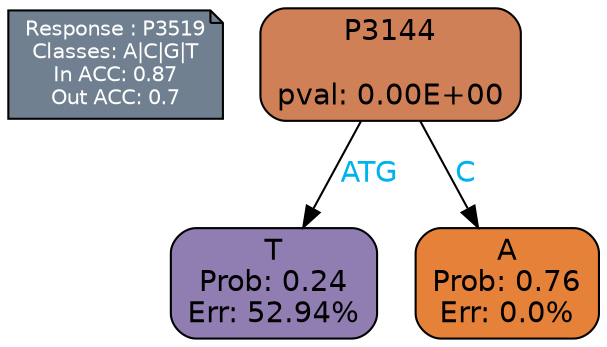 digraph Tree {
node [shape=box, style="filled, rounded", color="black", fontname=helvetica] ;
graph [ranksep=equally, splines=polylines, bgcolor=transparent, dpi=600] ;
edge [fontname=helvetica] ;
LEGEND [label="Response : P3519
Classes: A|C|G|T
In ACC: 0.87
Out ACC: 0.7
",shape=note,align=left,style=filled,fillcolor="slategray",fontcolor="white",fontsize=10];1 [label="P3144

pval: 0.00E+00", fillcolor="#d08056"] ;
2 [label="T
Prob: 0.24
Err: 52.94%", fillcolor="#907db2"] ;
3 [label="A
Prob: 0.76
Err: 0.0%", fillcolor="#e58139"] ;
1 -> 2 [label="ATG",fontcolor=deepskyblue2] ;
1 -> 3 [label="C",fontcolor=deepskyblue2] ;
{rank = same; 2;3;}{rank = same; LEGEND;1;}}